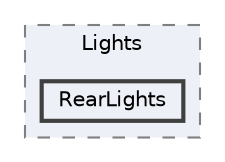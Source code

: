 digraph "Project/avProj/Debug/Asw/Lights/RearLights"
{
 // LATEX_PDF_SIZE
  bgcolor="transparent";
  edge [fontname=Helvetica,fontsize=10,labelfontname=Helvetica,labelfontsize=10];
  node [fontname=Helvetica,fontsize=10,shape=box,height=0.2,width=0.4];
  compound=true
  subgraph clusterdir_832340e14944b6a274afb2cbbc4cf5fd {
    graph [ bgcolor="#edf0f7", pencolor="grey50", label="Lights", fontname=Helvetica,fontsize=10 style="filled,dashed", URL="dir_832340e14944b6a274afb2cbbc4cf5fd.html",tooltip=""]
  dir_839d7cafc633543423827883dec7b379 [label="RearLights", fillcolor="#edf0f7", color="grey25", style="filled,bold", URL="dir_839d7cafc633543423827883dec7b379.html",tooltip=""];
  }
}
